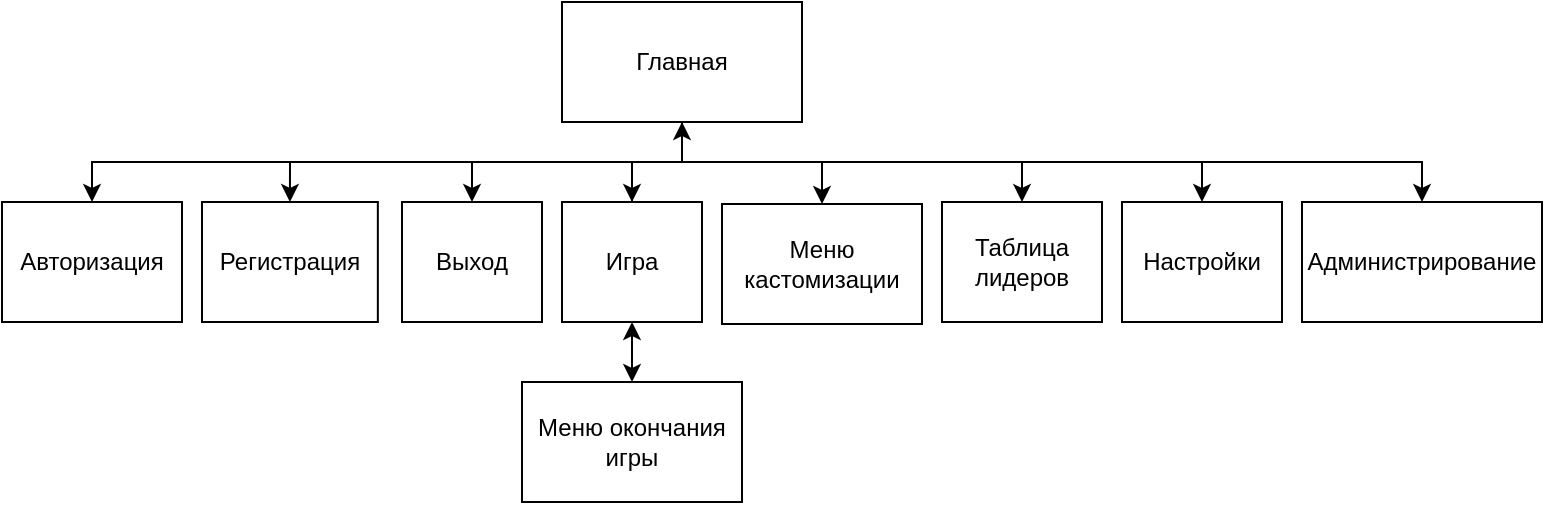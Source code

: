 <mxfile version="21.6.2" type="device">
  <diagram name="Страница 1" id="Rdiz675yLuhN46kS4uhm">
    <mxGraphModel dx="1311" dy="719" grid="1" gridSize="10" guides="1" tooltips="1" connect="1" arrows="1" fold="1" page="1" pageScale="1" pageWidth="827" pageHeight="1169" math="0" shadow="0">
      <root>
        <mxCell id="0" />
        <mxCell id="1" parent="0" />
        <mxCell id="p4GFkNlWPnMELvLJWlyU-27" style="edgeStyle=orthogonalEdgeStyle;rounded=0;orthogonalLoop=1;jettySize=auto;html=1;exitX=0.5;exitY=1;exitDx=0;exitDy=0;entryX=0.5;entryY=0;entryDx=0;entryDy=0;" parent="1" source="p4GFkNlWPnMELvLJWlyU-2" target="p4GFkNlWPnMELvLJWlyU-7" edge="1">
          <mxGeometry relative="1" as="geometry" />
        </mxCell>
        <mxCell id="p4GFkNlWPnMELvLJWlyU-29" style="edgeStyle=orthogonalEdgeStyle;rounded=0;orthogonalLoop=1;jettySize=auto;html=1;exitX=0.5;exitY=1;exitDx=0;exitDy=0;entryX=0.5;entryY=0;entryDx=0;entryDy=0;" parent="1" source="p4GFkNlWPnMELvLJWlyU-2" target="p4GFkNlWPnMELvLJWlyU-6" edge="1">
          <mxGeometry relative="1" as="geometry" />
        </mxCell>
        <mxCell id="p4GFkNlWPnMELvLJWlyU-30" style="edgeStyle=orthogonalEdgeStyle;rounded=0;orthogonalLoop=1;jettySize=auto;html=1;exitX=0.5;exitY=1;exitDx=0;exitDy=0;entryX=0.5;entryY=0;entryDx=0;entryDy=0;" parent="1" source="p4GFkNlWPnMELvLJWlyU-2" target="p4GFkNlWPnMELvLJWlyU-4" edge="1">
          <mxGeometry relative="1" as="geometry">
            <Array as="points">
              <mxPoint x="370" y="330" />
              <mxPoint x="174" y="330" />
            </Array>
          </mxGeometry>
        </mxCell>
        <mxCell id="p4GFkNlWPnMELvLJWlyU-31" style="edgeStyle=orthogonalEdgeStyle;rounded=0;orthogonalLoop=1;jettySize=auto;html=1;exitX=0.5;exitY=1;exitDx=0;exitDy=0;entryX=0.5;entryY=0;entryDx=0;entryDy=0;" parent="1" source="p4GFkNlWPnMELvLJWlyU-2" target="p4GFkNlWPnMELvLJWlyU-21" edge="1">
          <mxGeometry relative="1" as="geometry" />
        </mxCell>
        <mxCell id="p4GFkNlWPnMELvLJWlyU-32" style="edgeStyle=orthogonalEdgeStyle;rounded=0;orthogonalLoop=1;jettySize=auto;html=1;exitX=0.5;exitY=1;exitDx=0;exitDy=0;entryX=0.5;entryY=0;entryDx=0;entryDy=0;" parent="1" source="p4GFkNlWPnMELvLJWlyU-2" target="p4GFkNlWPnMELvLJWlyU-10" edge="1">
          <mxGeometry relative="1" as="geometry">
            <Array as="points">
              <mxPoint x="370" y="330" />
              <mxPoint x="440" y="330" />
            </Array>
          </mxGeometry>
        </mxCell>
        <mxCell id="p4GFkNlWPnMELvLJWlyU-33" style="edgeStyle=orthogonalEdgeStyle;rounded=0;orthogonalLoop=1;jettySize=auto;html=1;exitX=0.5;exitY=1;exitDx=0;exitDy=0;entryX=0.5;entryY=0;entryDx=0;entryDy=0;" parent="1" source="p4GFkNlWPnMELvLJWlyU-2" target="p4GFkNlWPnMELvLJWlyU-11" edge="1">
          <mxGeometry relative="1" as="geometry" />
        </mxCell>
        <mxCell id="p4GFkNlWPnMELvLJWlyU-34" style="edgeStyle=orthogonalEdgeStyle;rounded=0;orthogonalLoop=1;jettySize=auto;html=1;exitX=0.5;exitY=1;exitDx=0;exitDy=0;entryX=0.5;entryY=0;entryDx=0;entryDy=0;" parent="1" source="p4GFkNlWPnMELvLJWlyU-2" target="p4GFkNlWPnMELvLJWlyU-9" edge="1">
          <mxGeometry relative="1" as="geometry" />
        </mxCell>
        <mxCell id="NIsLnzr0WQSStVre2PQj-4" style="edgeStyle=orthogonalEdgeStyle;rounded=0;orthogonalLoop=1;jettySize=auto;html=1;exitX=0.5;exitY=1;exitDx=0;exitDy=0;entryX=0.5;entryY=0;entryDx=0;entryDy=0;" edge="1" parent="1" source="p4GFkNlWPnMELvLJWlyU-2" target="NIsLnzr0WQSStVre2PQj-3">
          <mxGeometry relative="1" as="geometry" />
        </mxCell>
        <mxCell id="p4GFkNlWPnMELvLJWlyU-2" value="Главная" style="rounded=0;whiteSpace=wrap;html=1;" parent="1" vertex="1">
          <mxGeometry x="310" y="250" width="120" height="60" as="geometry" />
        </mxCell>
        <mxCell id="p4GFkNlWPnMELvLJWlyU-6" value="Выход" style="rounded=0;whiteSpace=wrap;html=1;" parent="1" vertex="1">
          <mxGeometry x="230" y="350" width="70" height="60" as="geometry" />
        </mxCell>
        <mxCell id="p4GFkNlWPnMELvLJWlyU-28" style="edgeStyle=orthogonalEdgeStyle;rounded=0;orthogonalLoop=1;jettySize=auto;html=1;exitX=0.5;exitY=0;exitDx=0;exitDy=0;entryX=0.5;entryY=1;entryDx=0;entryDy=0;" parent="1" source="p4GFkNlWPnMELvLJWlyU-7" target="p4GFkNlWPnMELvLJWlyU-2" edge="1">
          <mxGeometry relative="1" as="geometry" />
        </mxCell>
        <mxCell id="p4GFkNlWPnMELvLJWlyU-36" value="" style="edgeStyle=orthogonalEdgeStyle;rounded=0;orthogonalLoop=1;jettySize=auto;html=1;startArrow=classic;startFill=1;" parent="1" source="p4GFkNlWPnMELvLJWlyU-7" target="p4GFkNlWPnMELvLJWlyU-19" edge="1">
          <mxGeometry relative="1" as="geometry" />
        </mxCell>
        <mxCell id="p4GFkNlWPnMELvLJWlyU-7" value="Игра" style="rounded=0;whiteSpace=wrap;html=1;" parent="1" vertex="1">
          <mxGeometry x="310" y="350" width="70" height="60" as="geometry" />
        </mxCell>
        <mxCell id="p4GFkNlWPnMELvLJWlyU-9" value="Администрирование" style="rounded=0;whiteSpace=wrap;html=1;" parent="1" vertex="1">
          <mxGeometry x="680" y="350" width="120" height="60" as="geometry" />
        </mxCell>
        <mxCell id="p4GFkNlWPnMELvLJWlyU-10" value="Меню &lt;br&gt;кастомизации" style="rounded=0;whiteSpace=wrap;html=1;" parent="1" vertex="1">
          <mxGeometry x="390" y="351" width="100" height="60" as="geometry" />
        </mxCell>
        <mxCell id="p4GFkNlWPnMELvLJWlyU-11" value="Таблица &lt;br&gt;лидеров" style="rounded=0;whiteSpace=wrap;html=1;" parent="1" vertex="1">
          <mxGeometry x="500" y="350" width="80" height="60" as="geometry" />
        </mxCell>
        <mxCell id="p4GFkNlWPnMELvLJWlyU-19" value="Меню окончания игры" style="rounded=0;whiteSpace=wrap;html=1;" parent="1" vertex="1">
          <mxGeometry x="290" y="440" width="110" height="60" as="geometry" />
        </mxCell>
        <mxCell id="p4GFkNlWPnMELvLJWlyU-21" value="Авторизация" style="rounded=0;whiteSpace=wrap;html=1;" parent="1" vertex="1">
          <mxGeometry x="30" y="350" width="90" height="60" as="geometry" />
        </mxCell>
        <mxCell id="p4GFkNlWPnMELvLJWlyU-4" value="Регистрация" style="rounded=0;whiteSpace=wrap;html=1;" parent="1" vertex="1">
          <mxGeometry x="130" y="350" width="87.92" height="60" as="geometry" />
        </mxCell>
        <mxCell id="NIsLnzr0WQSStVre2PQj-3" value="Настройки" style="rounded=0;whiteSpace=wrap;html=1;" vertex="1" parent="1">
          <mxGeometry x="590" y="350" width="80" height="60" as="geometry" />
        </mxCell>
      </root>
    </mxGraphModel>
  </diagram>
</mxfile>
